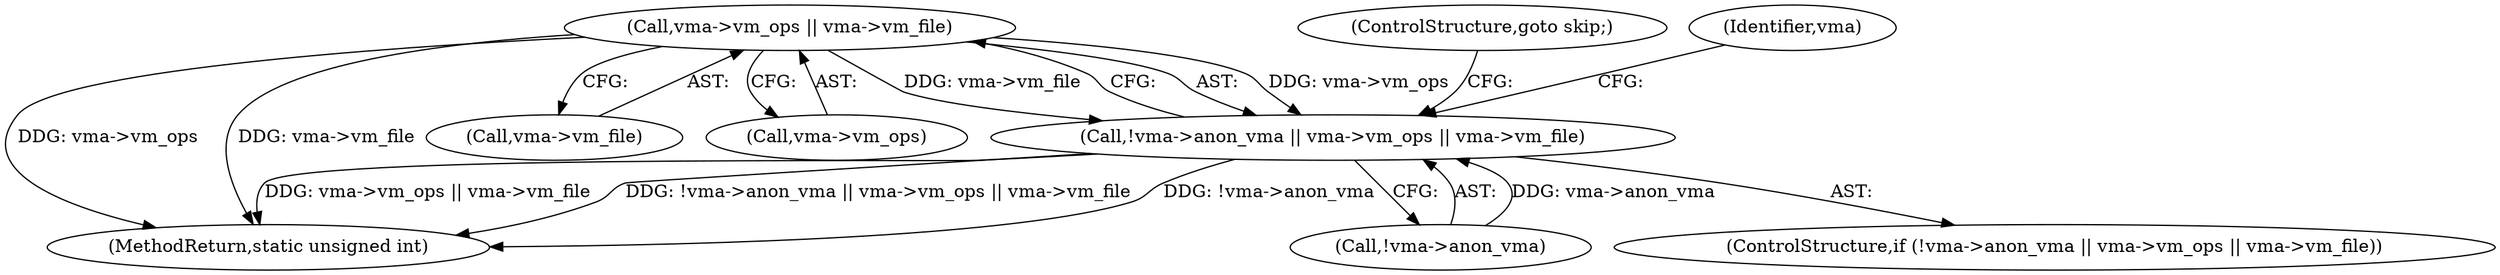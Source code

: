 digraph "0_linux_78f11a255749d09025f54d4e2df4fbcb031530e2_2@pointer" {
"1000222" [label="(Call,vma->vm_ops || vma->vm_file)"];
"1000217" [label="(Call,!vma->anon_vma || vma->vm_ops || vma->vm_file)"];
"1000391" [label="(MethodReturn,static unsigned int)"];
"1000229" [label="(ControlStructure,goto skip;)"];
"1000217" [label="(Call,!vma->anon_vma || vma->vm_ops || vma->vm_file)"];
"1000222" [label="(Call,vma->vm_ops || vma->vm_file)"];
"1000218" [label="(Call,!vma->anon_vma)"];
"1000232" [label="(Identifier,vma)"];
"1000226" [label="(Call,vma->vm_file)"];
"1000223" [label="(Call,vma->vm_ops)"];
"1000216" [label="(ControlStructure,if (!vma->anon_vma || vma->vm_ops || vma->vm_file))"];
"1000222" -> "1000217"  [label="AST: "];
"1000222" -> "1000223"  [label="CFG: "];
"1000222" -> "1000226"  [label="CFG: "];
"1000223" -> "1000222"  [label="AST: "];
"1000226" -> "1000222"  [label="AST: "];
"1000217" -> "1000222"  [label="CFG: "];
"1000222" -> "1000391"  [label="DDG: vma->vm_ops"];
"1000222" -> "1000391"  [label="DDG: vma->vm_file"];
"1000222" -> "1000217"  [label="DDG: vma->vm_ops"];
"1000222" -> "1000217"  [label="DDG: vma->vm_file"];
"1000217" -> "1000216"  [label="AST: "];
"1000217" -> "1000218"  [label="CFG: "];
"1000218" -> "1000217"  [label="AST: "];
"1000229" -> "1000217"  [label="CFG: "];
"1000232" -> "1000217"  [label="CFG: "];
"1000217" -> "1000391"  [label="DDG: !vma->anon_vma || vma->vm_ops || vma->vm_file"];
"1000217" -> "1000391"  [label="DDG: !vma->anon_vma"];
"1000217" -> "1000391"  [label="DDG: vma->vm_ops || vma->vm_file"];
"1000218" -> "1000217"  [label="DDG: vma->anon_vma"];
}
